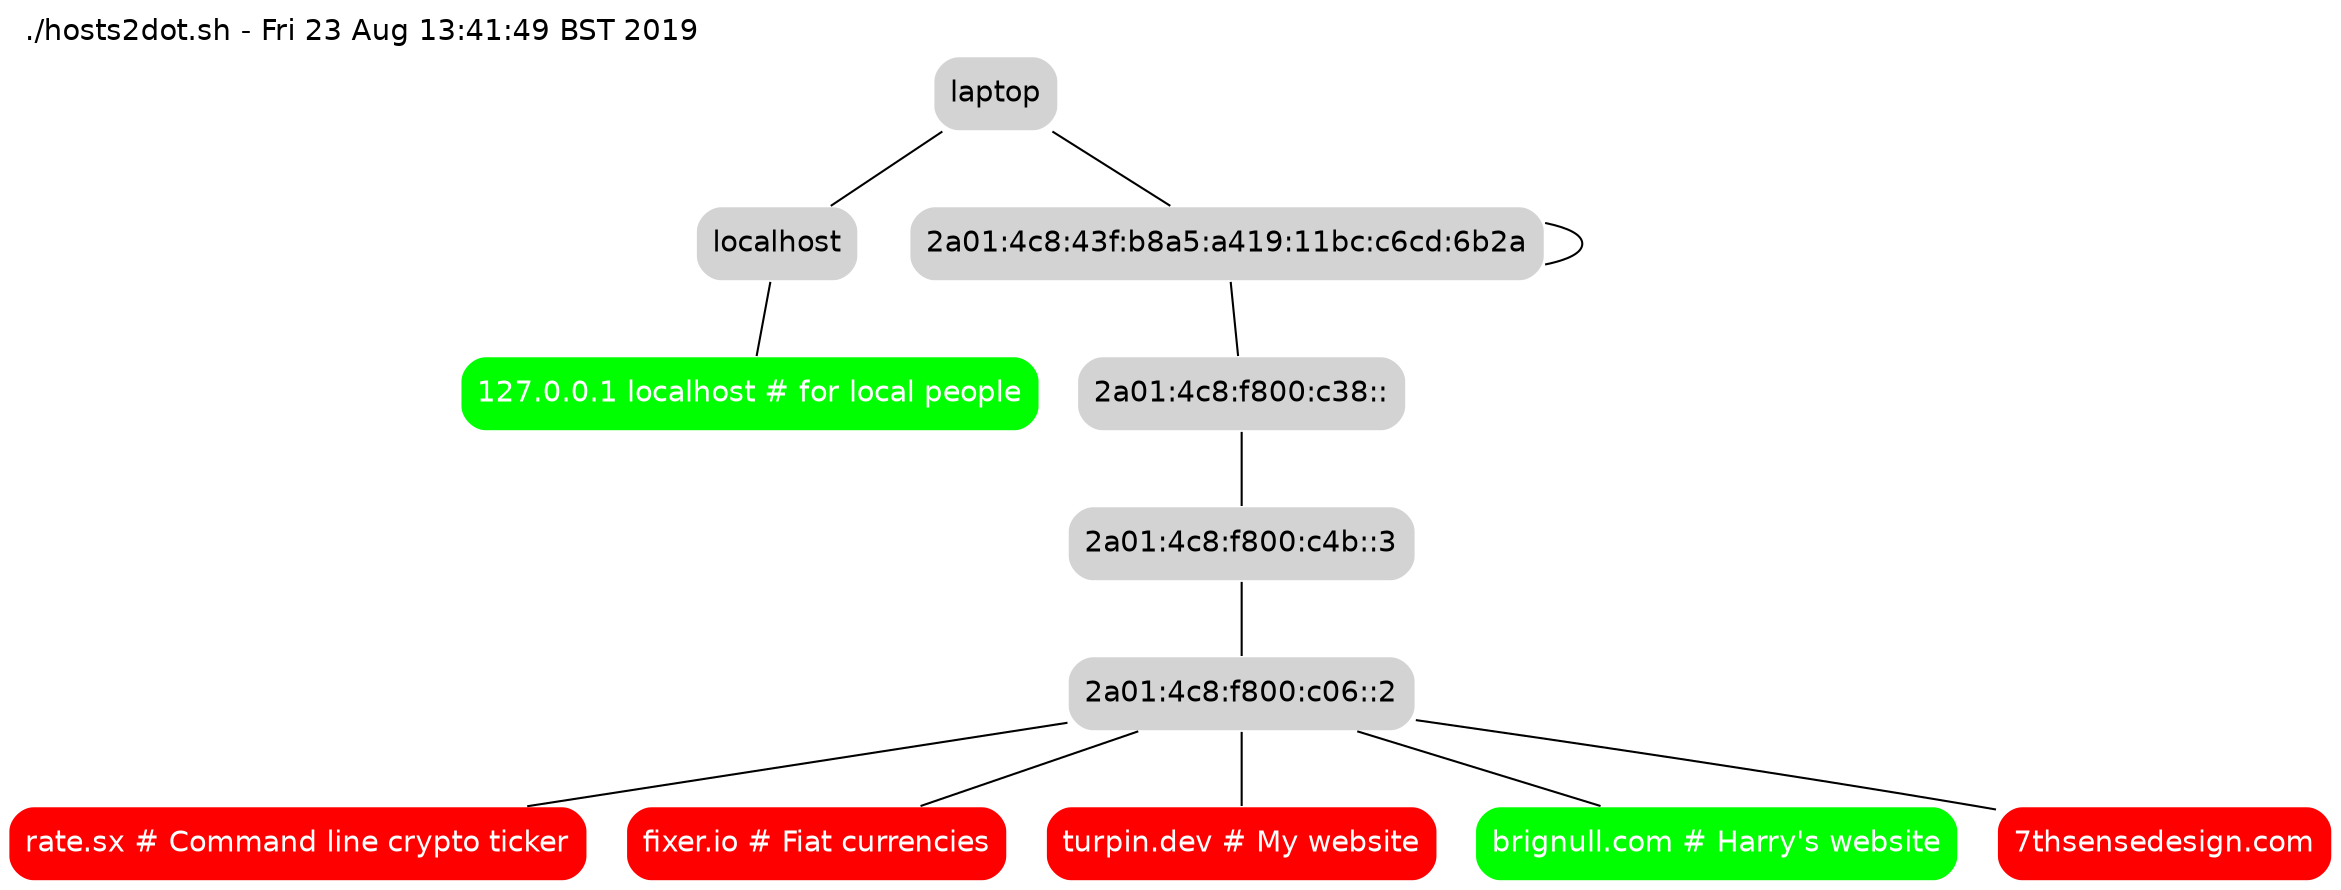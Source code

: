 strict graph {
fontname=helvetica
node [shape=rect style="filled,rounded" color=white fillcolor=lightgrey fontname=helvetica]
soy_yo [label="laptop"]
graph [label="./hosts2dot.sh - Fri 23 Aug 13:41:49 BST 2019" labelloc=top labeljust=left]
"127.0.0.1 localhost # for local people" [fillcolor=green fontcolor=white]
soy_yo--"localhost"--"127.0.0.1 localhost # for local people"
"rate.sx # Command line crypto ticker" [fillcolor=red fontcolor=white]
soy_yo--"2a01:4c8:43f:b8a5:a419:11bc:c6cd:6b2a"--"2a01:4c8:43f:b8a5:a419:11bc:c6cd:6b2a"--"2a01:4c8:f800:c38::"--"2a01:4c8:f800:c4b::3"--"2a01:4c8:f800:c06::2"--"rate.sx # Command line crypto ticker"
"fixer.io # Fiat currencies" [fillcolor=red fontcolor=white]
soy_yo--"2a01:4c8:43f:b8a5:a419:11bc:c6cd:6b2a"--"2a01:4c8:43f:b8a5:a419:11bc:c6cd:6b2a"--"2a01:4c8:f800:c38::"--"2a01:4c8:f800:c4b::3"--"2a01:4c8:f800:c06::2"--"fixer.io # Fiat currencies"
"turpin.dev # My website" [fillcolor=red fontcolor=white]
soy_yo--"2a01:4c8:43f:b8a5:a419:11bc:c6cd:6b2a"--"2a01:4c8:43f:b8a5:a419:11bc:c6cd:6b2a"--"2a01:4c8:f800:c38::"--"2a01:4c8:f800:c4b::3"--"2a01:4c8:f800:c06::2"--"turpin.dev # My website"
"brignull.com # Harry's website" [fillcolor=green fontcolor=white]
soy_yo--"2a01:4c8:43f:b8a5:a419:11bc:c6cd:6b2a"--"2a01:4c8:43f:b8a5:a419:11bc:c6cd:6b2a"--"2a01:4c8:f800:c38::"--"2a01:4c8:f800:c4b::3"--"2a01:4c8:f800:c06::2"--"brignull.com # Harry's website"
"7thsensedesign.com" [fillcolor=red fontcolor=white]
soy_yo--"2a01:4c8:43f:b8a5:a419:11bc:c6cd:6b2a"--"2a01:4c8:43f:b8a5:a419:11bc:c6cd:6b2a"--"2a01:4c8:f800:c38::"--"2a01:4c8:f800:c4b::3"--"2a01:4c8:f800:c06::2"--"7thsensedesign.com"
}
